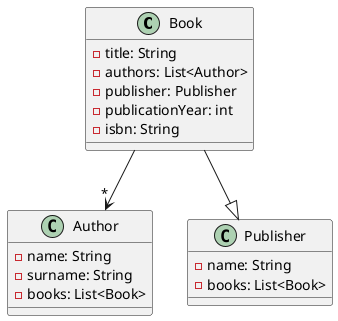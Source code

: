 @startuml
    class Book {
        - title: String
        - authors: List<Author>
        - publisher: Publisher
        - publicationYear: int
        - isbn: String
    }

    class Author {
        - name: String
        - surname: String
        - books: List<Book>
    }

    class Publisher {
        - name: String
        - books: List<Book>
    }
    Book --> "*" Author
    Book --|> Publisher
    @enduml